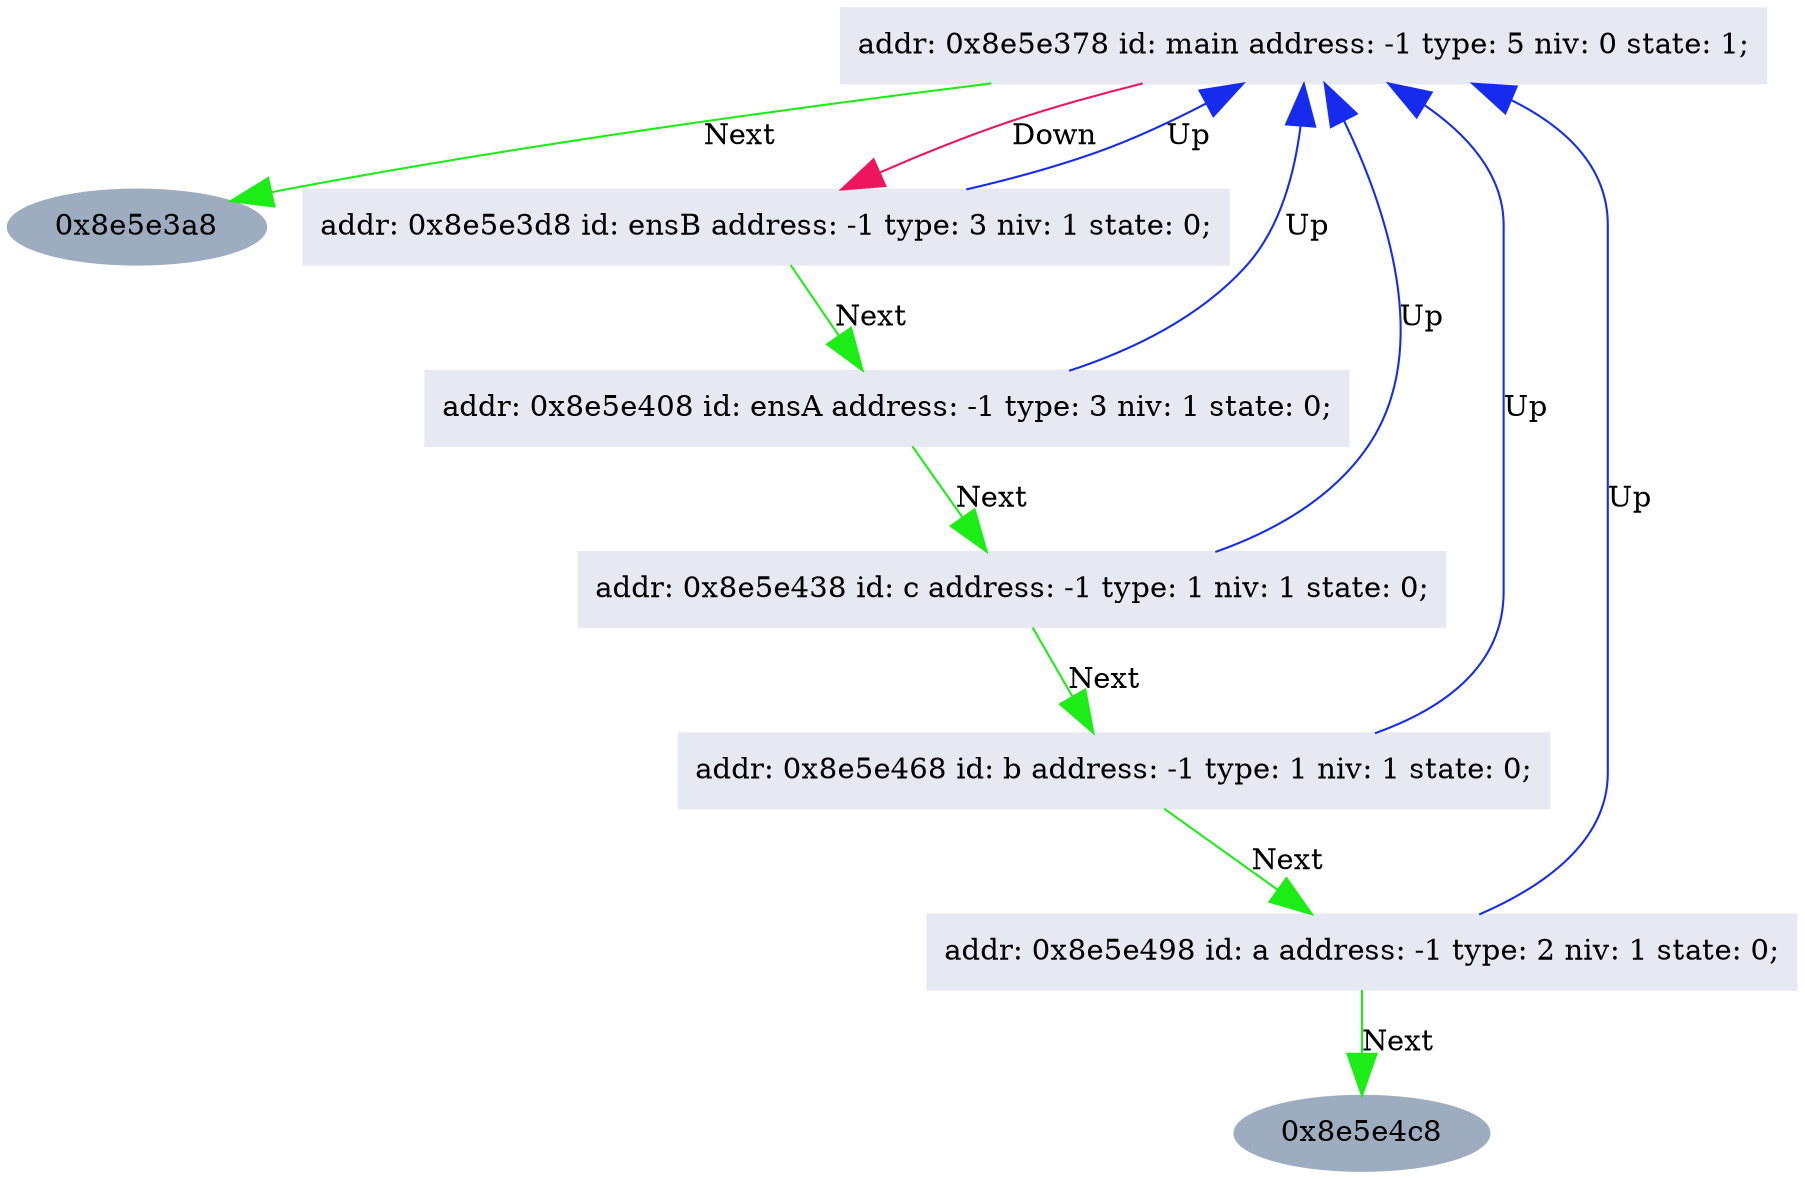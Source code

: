 //dot -Tjpg -oArbreGraph.jpg ArbreGraph.dot
digraph LSD12{
	bgcolor=white
	node [color="#9DACBF", fontcolor="#000000", style=filled];
	edge [arrowsize=2, color="#000000"];

// A remplacer avec ce qu'il y a entre ";*** BEGIN printTreeGraphViz(..) +locations ***" et ";*** END printTreeGraphViz(..) +locations ***"

"0x8e5e378"[shape=box, color="#e6e8f2", fontcolor="#000000",label="addr: 0x8e5e378 id: main address: -1 type: 5 niv: 0 state: 1;"];
"0x8e5e378" -> "0x8e5e3a8" [color="#1DED16", label="Next"];
"0x8e5e378" -> "0x8e5e3d8"[color="#ED165E", label="Down"];
"0x8e5e3d8"[shape=box, color="#e6e8f2", fontcolor="#000000",label="addr: 0x8e5e3d8 id: ensB address: -1 type: 3 niv: 1 state: 0;"];
"0x8e5e3d8" -> "0x8e5e408" [color="#1DED16", label="Next"];
"0x8e5e3d8" -> "0x8e5e378"[color="#162BED", label="Up"];
"0x8e5e408"[shape=box, color="#e6e8f2", fontcolor="#000000",label="addr: 0x8e5e408 id: ensA address: -1 type: 3 niv: 1 state: 0;"];
"0x8e5e408" -> "0x8e5e438" [color="#1DED16", label="Next"];
"0x8e5e408" -> "0x8e5e378"[color="#162BED", label="Up"];
"0x8e5e438"[shape=box, color="#e6e8f2", fontcolor="#000000",label="addr: 0x8e5e438 id: c address: -1 type: 1 niv: 1 state: 0;"];
"0x8e5e438" -> "0x8e5e468" [color="#1DED16", label="Next"];
"0x8e5e438" -> "0x8e5e378"[color="#162BED", label="Up"];
"0x8e5e468"[shape=box, color="#e6e8f2", fontcolor="#000000",label="addr: 0x8e5e468 id: b address: -1 type: 1 niv: 1 state: 0;"];
"0x8e5e468" -> "0x8e5e498" [color="#1DED16", label="Next"];
"0x8e5e468" -> "0x8e5e378"[color="#162BED", label="Up"];
"0x8e5e498"[shape=box, color="#e6e8f2", fontcolor="#000000",label="addr: 0x8e5e498 id: a address: -1 type: 2 niv: 1 state: 0;"];
"0x8e5e498" -> "0x8e5e4c8" [color="#1DED16", label="Next"];
"0x8e5e498" -> "0x8e5e378"[color="#162BED", label="Up"];
}
